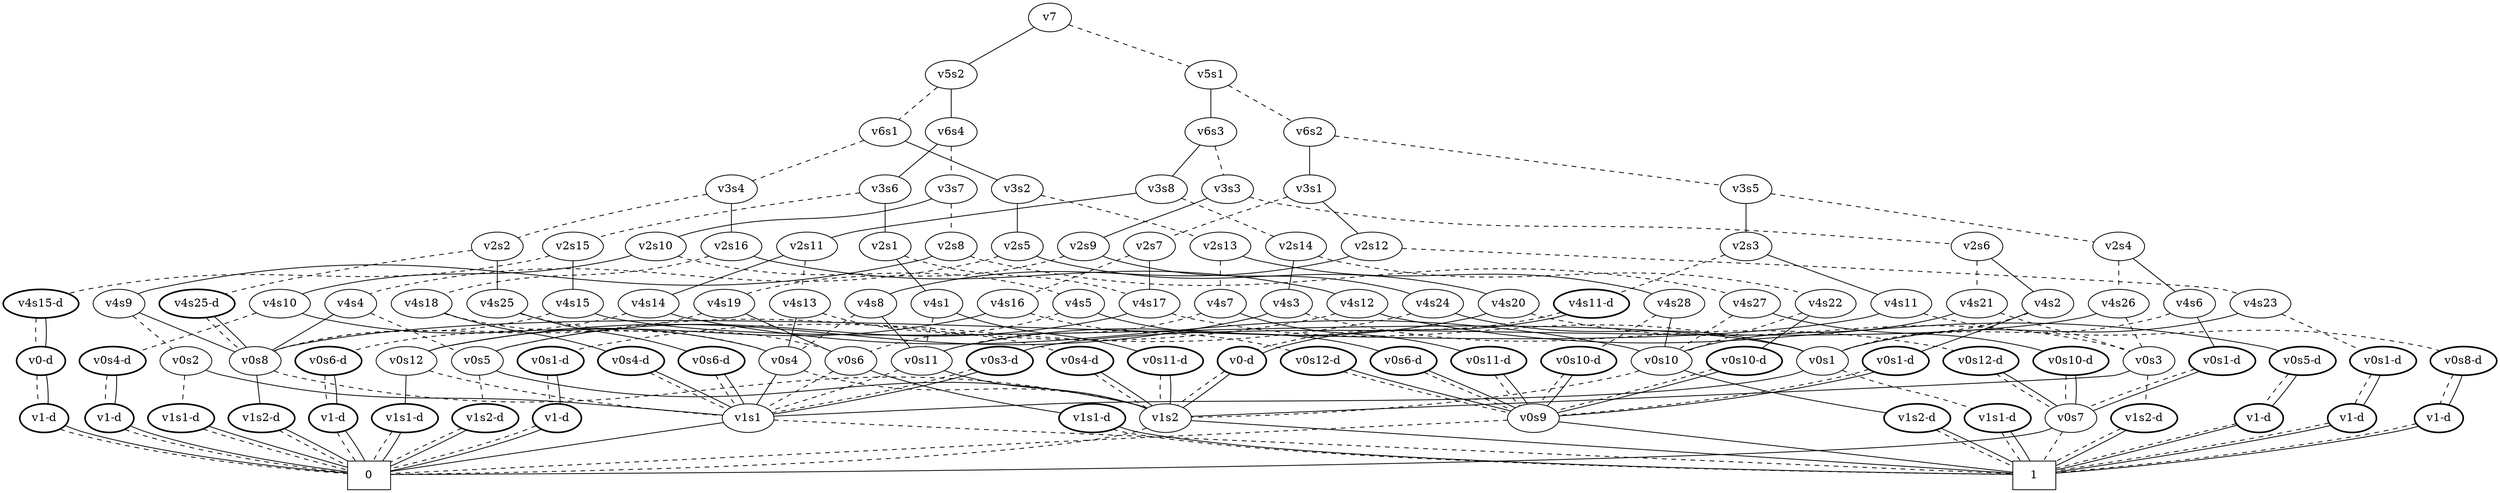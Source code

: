 graph BDD_Tree {
	 node1 [label="v7"];
	 node2 [label="v5s2"];
	 node1 -- node2 [style=solid];
	 node257 [label="v5s1"];
	 node1 -- node257 [style=dashed];
	 node3 [label="v6s4"];
	 node2 -- node3 [style=solid];
	 node130 [label="v6s1"];
	 node2 -- node130 [style=dashed];
	 node4 [label="v3s6"];
	 node3 -- node4 [style=solid];
	 node67 [label="v3s7"];
	 node3 -- node67 [style=dashed];
	 node5 [label="v2s1"];
	 node4 -- node5 [style=solid];
	 node36 [label="v2s15"];
	 node4 -- node36 [style=dashed];
	 node6 [label="v4s1"];
	 node5 -- node6 [style=solid];
	 node419 [label="v4s17"];
	 node5 -- node419 [style=dashed];
	 node7 [label="v0s11-d",style=bold];
	 node6 -- node7 [style=solid];
	 node389 [label="v0s11"];
	 node6 -- node389 [style=dashed];
	 node506 [label="v1s2"];
	 node7 -- node506 [style=dashed];
	 node7 -- node506 [style=solid];
	 node511 [label="1",shape=box];
	 node506 -- node511 [style=solid];
	 node508 [label="0",shape=box];
	 node506 -- node508 [style=dashed];
	 node506 [label="v1s2"];
	 node389 -- node506 [style=solid];
	 node502 [label="v1s1"];
	 node389 -- node502 [style=dashed];
	 node508 [label="0",shape=box];
	 node502 -- node508 [style=solid];
	 node511 [label="1",shape=box];
	 node502 -- node511 [style=dashed];
	 node420 [label="v0s5"];
	 node419 -- node420 [style=solid];
	 node490 [label="v0s1"];
	 node419 -- node490 [style=dashed];
	 node506 [label="v1s2"];
	 node420 -- node506 [style=solid];
	 node424 [label="v1s2-d",style=bold];
	 node420 -- node424 [style=dashed];
	 node508 [label="0",shape=box];
	 node424 -- node508 [style=dashed];
	 node424 -- node508 [style=solid];
	 node502 [label="v1s1"];
	 node490 -- node502 [style=solid];
	 node494 [label="v1s1-d",style=bold];
	 node490 -- node494 [style=dashed];
	 node511 [label="1",shape=box];
	 node494 -- node511 [style=dashed];
	 node494 -- node511 [style=solid];
	 node37 [label="v4s15"];
	 node36 -- node37 [style=solid];
	 node52 [label="v4s15-d",style=bold];
	 node36 -- node52 [style=dashed];
	 node490 [label="v0s1"];
	 node37 -- node490 [style=solid];
	 node452 [label="v0s8"];
	 node37 -- node452 [style=dashed];
	 node453 [label="v1s2-d",style=bold];
	 node452 -- node453 [style=solid];
	 node506 [label="v1s2"];
	 node452 -- node506 [style=dashed];
	 node508 [label="0",shape=box];
	 node453 -- node508 [style=dashed];
	 node453 -- node508 [style=solid];
	 node60 [label="v0-d",style=bold];
	 node52 -- node60 [style=dashed];
	 node52 -- node60 [style=solid];
	 node64 [label="v1-d",style=bold];
	 node60 -- node64 [style=dashed];
	 node60 -- node64 [style=solid];
	 node508 [label="0",shape=box];
	 node64 -- node508 [style=dashed];
	 node64 -- node508 [style=solid];
	 node68 [label="v2s10"];
	 node67 -- node68 [style=solid];
	 node99 [label="v2s8"];
	 node67 -- node99 [style=dashed];
	 node69 [label="v4s10"];
	 node68 -- node69 [style=solid];
	 node84 [label="v4s5"];
	 node68 -- node84 [style=dashed];
	 node396 [label="v0s4"];
	 node69 -- node396 [style=solid];
	 node77 [label="v0s4-d",style=bold];
	 node69 -- node77 [style=dashed];
	 node502 [label="v1s1"];
	 node396 -- node502 [style=solid];
	 node506 [label="v1s2"];
	 node396 -- node506 [style=dashed];
	 node81 [label="v1-d",style=bold];
	 node77 -- node81 [style=dashed];
	 node77 -- node81 [style=solid];
	 node508 [label="0",shape=box];
	 node81 -- node508 [style=dashed];
	 node81 -- node508 [style=solid];
	 node85 [label="v0s6-d",style=bold];
	 node84 -- node85 [style=solid];
	 node340 [label="v0s6"];
	 node84 -- node340 [style=dashed];
	 node446 [label="v0s9"];
	 node85 -- node446 [style=dashed];
	 node85 -- node446 [style=solid];
	 node511 [label="1",shape=box];
	 node446 -- node511 [style=solid];
	 node508 [label="0",shape=box];
	 node446 -- node508 [style=dashed];
	 node341 [label="v1s1-d",style=bold];
	 node340 -- node341 [style=solid];
	 node502 [label="v1s1"];
	 node340 -- node502 [style=dashed];
	 node511 [label="1",shape=box];
	 node341 -- node511 [style=dashed];
	 node341 -- node511 [style=solid];
	 node100 [label="v4s9"];
	 node99 -- node100 [style=solid];
	 node115 [label="v4s27"];
	 node99 -- node115 [style=dashed];
	 node452 [label="v0s8"];
	 node100 -- node452 [style=solid];
	 node108 [label="v0s2"];
	 node100 -- node108 [style=dashed];
	 node502 [label="v1s1"];
	 node108 -- node502 [style=solid];
	 node112 [label="v1s1-d",style=bold];
	 node108 -- node112 [style=dashed];
	 node508 [label="0",shape=box];
	 node112 -- node508 [style=dashed];
	 node112 -- node508 [style=solid];
	 node116 [label="v0s10-d",style=bold];
	 node115 -- node116 [style=solid];
	 node371 [label="v0s10"];
	 node115 -- node371 [style=dashed];
	 node487 [label="v0s7"];
	 node116 -- node487 [style=dashed];
	 node116 -- node487 [style=solid];
	 node508 [label="0",shape=box];
	 node487 -- node508 [style=solid];
	 node511 [label="1",shape=box];
	 node487 -- node511 [style=dashed];
	 node372 [label="v1s2-d",style=bold];
	 node371 -- node372 [style=solid];
	 node506 [label="v1s2"];
	 node371 -- node506 [style=dashed];
	 node511 [label="1",shape=box];
	 node372 -- node511 [style=dashed];
	 node372 -- node511 [style=solid];
	 node131 [label="v3s2"];
	 node130 -- node131 [style=solid];
	 node194 [label="v3s4"];
	 node130 -- node194 [style=dashed];
	 node132 [label="v2s5"];
	 node131 -- node132 [style=solid];
	 node163 [label="v2s13"];
	 node131 -- node163 [style=dashed];
	 node133 [label="v4s20"];
	 node132 -- node133 [style=solid];
	 node148 [label="v4s4"];
	 node132 -- node148 [style=dashed];
	 node389 [label="v0s11"];
	 node133 -- node389 [style=solid];
	 node505 [label="v0s3"];
	 node133 -- node505 [style=dashed];
	 node506 [label="v1s2"];
	 node505 -- node506 [style=solid];
	 node509 [label="v1s2-d",style=bold];
	 node505 -- node509 [style=dashed];
	 node511 [label="1",shape=box];
	 node509 -- node511 [style=dashed];
	 node509 -- node511 [style=solid];
	 node452 [label="v0s8"];
	 node148 -- node452 [style=solid];
	 node420 [label="v0s5"];
	 node148 -- node420 [style=dashed];
	 node164 [label="v4s28"];
	 node163 -- node164 [style=solid];
	 node179 [label="v4s7"];
	 node163 -- node179 [style=dashed];
	 node371 [label="v0s10"];
	 node164 -- node371 [style=solid];
	 node172 [label="v0s10-d",style=bold];
	 node164 -- node172 [style=dashed];
	 node446 [label="v0s9"];
	 node172 -- node446 [style=dashed];
	 node172 -- node446 [style=solid];
	 node180 [label="v0s11-d",style=bold];
	 node179 -- node180 [style=solid];
	 node389 [label="v0s11"];
	 node179 -- node389 [style=dashed];
	 node446 [label="v0s9"];
	 node180 -- node446 [style=dashed];
	 node180 -- node446 [style=solid];
	 node195 [label="v2s16"];
	 node194 -- node195 [style=solid];
	 node226 [label="v2s2"];
	 node194 -- node226 [style=dashed];
	 node196 [label="v4s12"];
	 node195 -- node196 [style=solid];
	 node211 [label="v4s18"];
	 node195 -- node211 [style=dashed];
	 node197 [label="v0s5-d",style=bold];
	 node196 -- node197 [style=solid];
	 node420 [label="v0s5"];
	 node196 -- node420 [style=dashed];
	 node201 [label="v1-d",style=bold];
	 node197 -- node201 [style=dashed];
	 node197 -- node201 [style=solid];
	 node511 [label="1",shape=box];
	 node201 -- node511 [style=dashed];
	 node201 -- node511 [style=solid];
	 node212 [label="v0s4-d",style=bold];
	 node211 -- node212 [style=solid];
	 node396 [label="v0s4"];
	 node211 -- node396 [style=dashed];
	 node502 [label="v1s1"];
	 node212 -- node502 [style=dashed];
	 node212 -- node502 [style=solid];
	 node227 [label="v4s25"];
	 node226 -- node227 [style=solid];
	 node242 [label="v4s25-d",style=bold];
	 node226 -- node242 [style=dashed];
	 node228 [label="v0s6-d",style=bold];
	 node227 -- node228 [style=solid];
	 node340 [label="v0s6"];
	 node227 -- node340 [style=dashed];
	 node502 [label="v1s1"];
	 node228 -- node502 [style=dashed];
	 node228 -- node502 [style=solid];
	 node452 [label="v0s8"];
	 node242 -- node452 [style=dashed];
	 node242 -- node452 [style=solid];
	 node258 [label="v6s3"];
	 node257 -- node258 [style=solid];
	 node385 [label="v6s2"];
	 node257 -- node385 [style=dashed];
	 node259 [label="v3s8"];
	 node258 -- node259 [style=solid];
	 node322 [label="v3s3"];
	 node258 -- node322 [style=dashed];
	 node260 [label="v2s11"];
	 node259 -- node260 [style=solid];
	 node291 [label="v2s14"];
	 node259 -- node291 [style=dashed];
	 node261 [label="v4s14"];
	 node260 -- node261 [style=solid];
	 node276 [label="v4s13"];
	 node260 -- node276 [style=dashed];
	 node371 [label="v0s10"];
	 node261 -- node371 [style=solid];
	 node452 [label="v0s8"];
	 node261 -- node452 [style=dashed];
	 node396 [label="v0s4"];
	 node276 -- node396 [style=solid];
	 node284 [label="v0s4-d",style=bold];
	 node276 -- node284 [style=dashed];
	 node506 [label="v1s2"];
	 node284 -- node506 [style=dashed];
	 node284 -- node506 [style=solid];
	 node292 [label="v4s3"];
	 node291 -- node292 [style=solid];
	 node307 [label="v4s22"];
	 node291 -- node307 [style=dashed];
	 node435 [label="v0s12"];
	 node292 -- node435 [style=solid];
	 node300 [label="v0s12-d",style=bold];
	 node292 -- node300 [style=dashed];
	 node436 [label="v1s1-d",style=bold];
	 node435 -- node436 [style=solid];
	 node502 [label="v1s1"];
	 node435 -- node502 [style=dashed];
	 node508 [label="0",shape=box];
	 node436 -- node508 [style=dashed];
	 node436 -- node508 [style=solid];
	 node487 [label="v0s7"];
	 node300 -- node487 [style=dashed];
	 node300 -- node487 [style=solid];
	 node308 [label="v0s10-d",style=bold];
	 node307 -- node308 [style=solid];
	 node371 [label="v0s10"];
	 node307 -- node371 [style=dashed];
	 node446 [label="v0s9"];
	 node308 -- node446 [style=dashed];
	 node308 -- node446 [style=solid];
	 node323 [label="v2s9"];
	 node322 -- node323 [style=solid];
	 node354 [label="v2s6"];
	 node322 -- node354 [style=dashed];
	 node324 [label="v4s24"];
	 node323 -- node324 [style=solid];
	 node339 [label="v4s19"];
	 node323 -- node339 [style=dashed];
	 node490 [label="v0s1"];
	 node324 -- node490 [style=solid];
	 node332 [label="v0s1-d",style=bold];
	 node324 -- node332 [style=dashed];
	 node336 [label="v1-d",style=bold];
	 node332 -- node336 [style=dashed];
	 node332 -- node336 [style=solid];
	 node508 [label="0",shape=box];
	 node336 -- node508 [style=dashed];
	 node336 -- node508 [style=solid];
	 node340 [label="v0s6"];
	 node339 -- node340 [style=solid];
	 node347 [label="v0s6-d",style=bold];
	 node339 -- node347 [style=dashed];
	 node351 [label="v1-d",style=bold];
	 node347 -- node351 [style=dashed];
	 node347 -- node351 [style=solid];
	 node508 [label="0",shape=box];
	 node351 -- node508 [style=dashed];
	 node351 -- node508 [style=solid];
	 node355 [label="v4s2"];
	 node354 -- node355 [style=solid];
	 node370 [label="v4s21"];
	 node354 -- node370 [style=dashed];
	 node356 [label="v0s1-d",style=bold];
	 node355 -- node356 [style=solid];
	 node490 [label="v0s1"];
	 node355 -- node490 [style=dashed];
	 node446 [label="v0s9"];
	 node356 -- node446 [style=dashed];
	 node356 -- node446 [style=solid];
	 node371 [label="v0s10"];
	 node370 -- node371 [style=solid];
	 node505 [label="v0s3"];
	 node370 -- node505 [style=dashed];
	 node386 [label="v3s1"];
	 node385 -- node386 [style=solid];
	 node449 [label="v3s5"];
	 node385 -- node449 [style=dashed];
	 node387 [label="v2s12"];
	 node386 -- node387 [style=solid];
	 node418 [label="v2s7"];
	 node386 -- node418 [style=dashed];
	 node388 [label="v4s8"];
	 node387 -- node388 [style=solid];
	 node403 [label="v4s23"];
	 node387 -- node403 [style=dashed];
	 node389 [label="v0s11"];
	 node388 -- node389 [style=solid];
	 node396 [label="v0s4"];
	 node388 -- node396 [style=dashed];
	 node490 [label="v0s1"];
	 node403 -- node490 [style=solid];
	 node411 [label="v0s1-d",style=bold];
	 node403 -- node411 [style=dashed];
	 node415 [label="v1-d",style=bold];
	 node411 -- node415 [style=dashed];
	 node411 -- node415 [style=solid];
	 node511 [label="1",shape=box];
	 node415 -- node511 [style=dashed];
	 node415 -- node511 [style=solid];
	 node419 [label="v4s17"];
	 node418 -- node419 [style=solid];
	 node434 [label="v4s16"];
	 node418 -- node434 [style=dashed];
	 node435 [label="v0s12"];
	 node434 -- node435 [style=solid];
	 node442 [label="v0s12-d",style=bold];
	 node434 -- node442 [style=dashed];
	 node446 [label="v0s9"];
	 node442 -- node446 [style=dashed];
	 node442 -- node446 [style=solid];
	 node450 [label="v2s3"];
	 node449 -- node450 [style=solid];
	 node481 [label="v2s4"];
	 node449 -- node481 [style=dashed];
	 node451 [label="v4s11"];
	 node450 -- node451 [style=solid];
	 node466 [label="v4s11-d",style=bold];
	 node450 -- node466 [style=dashed];
	 node452 [label="v0s8"];
	 node451 -- node452 [style=solid];
	 node459 [label="v0s8-d",style=bold];
	 node451 -- node459 [style=dashed];
	 node463 [label="v1-d",style=bold];
	 node459 -- node463 [style=dashed];
	 node459 -- node463 [style=solid];
	 node511 [label="1",shape=box];
	 node463 -- node511 [style=dashed];
	 node463 -- node511 [style=solid];
	 node474 [label="v0-d",style=bold];
	 node466 -- node474 [style=dashed];
	 node466 -- node474 [style=solid];
	 node506 [label="v1s2"];
	 node474 -- node506 [style=dashed];
	 node474 -- node506 [style=solid];
	 node482 [label="v4s6"];
	 node481 -- node482 [style=solid];
	 node497 [label="v4s26"];
	 node481 -- node497 [style=dashed];
	 node483 [label="v0s1-d",style=bold];
	 node482 -- node483 [style=solid];
	 node490 [label="v0s1"];
	 node482 -- node490 [style=dashed];
	 node487 [label="v0s7"];
	 node483 -- node487 [style=dashed];
	 node483 -- node487 [style=solid];
	 node498 [label="v0s3-d",style=bold];
	 node497 -- node498 [style=solid];
	 node505 [label="v0s3"];
	 node497 -- node505 [style=dashed];
	 node502 [label="v1s1"];
	 node498 -- node502 [style=dashed];
	 node498 -- node502 [style=solid];
}
